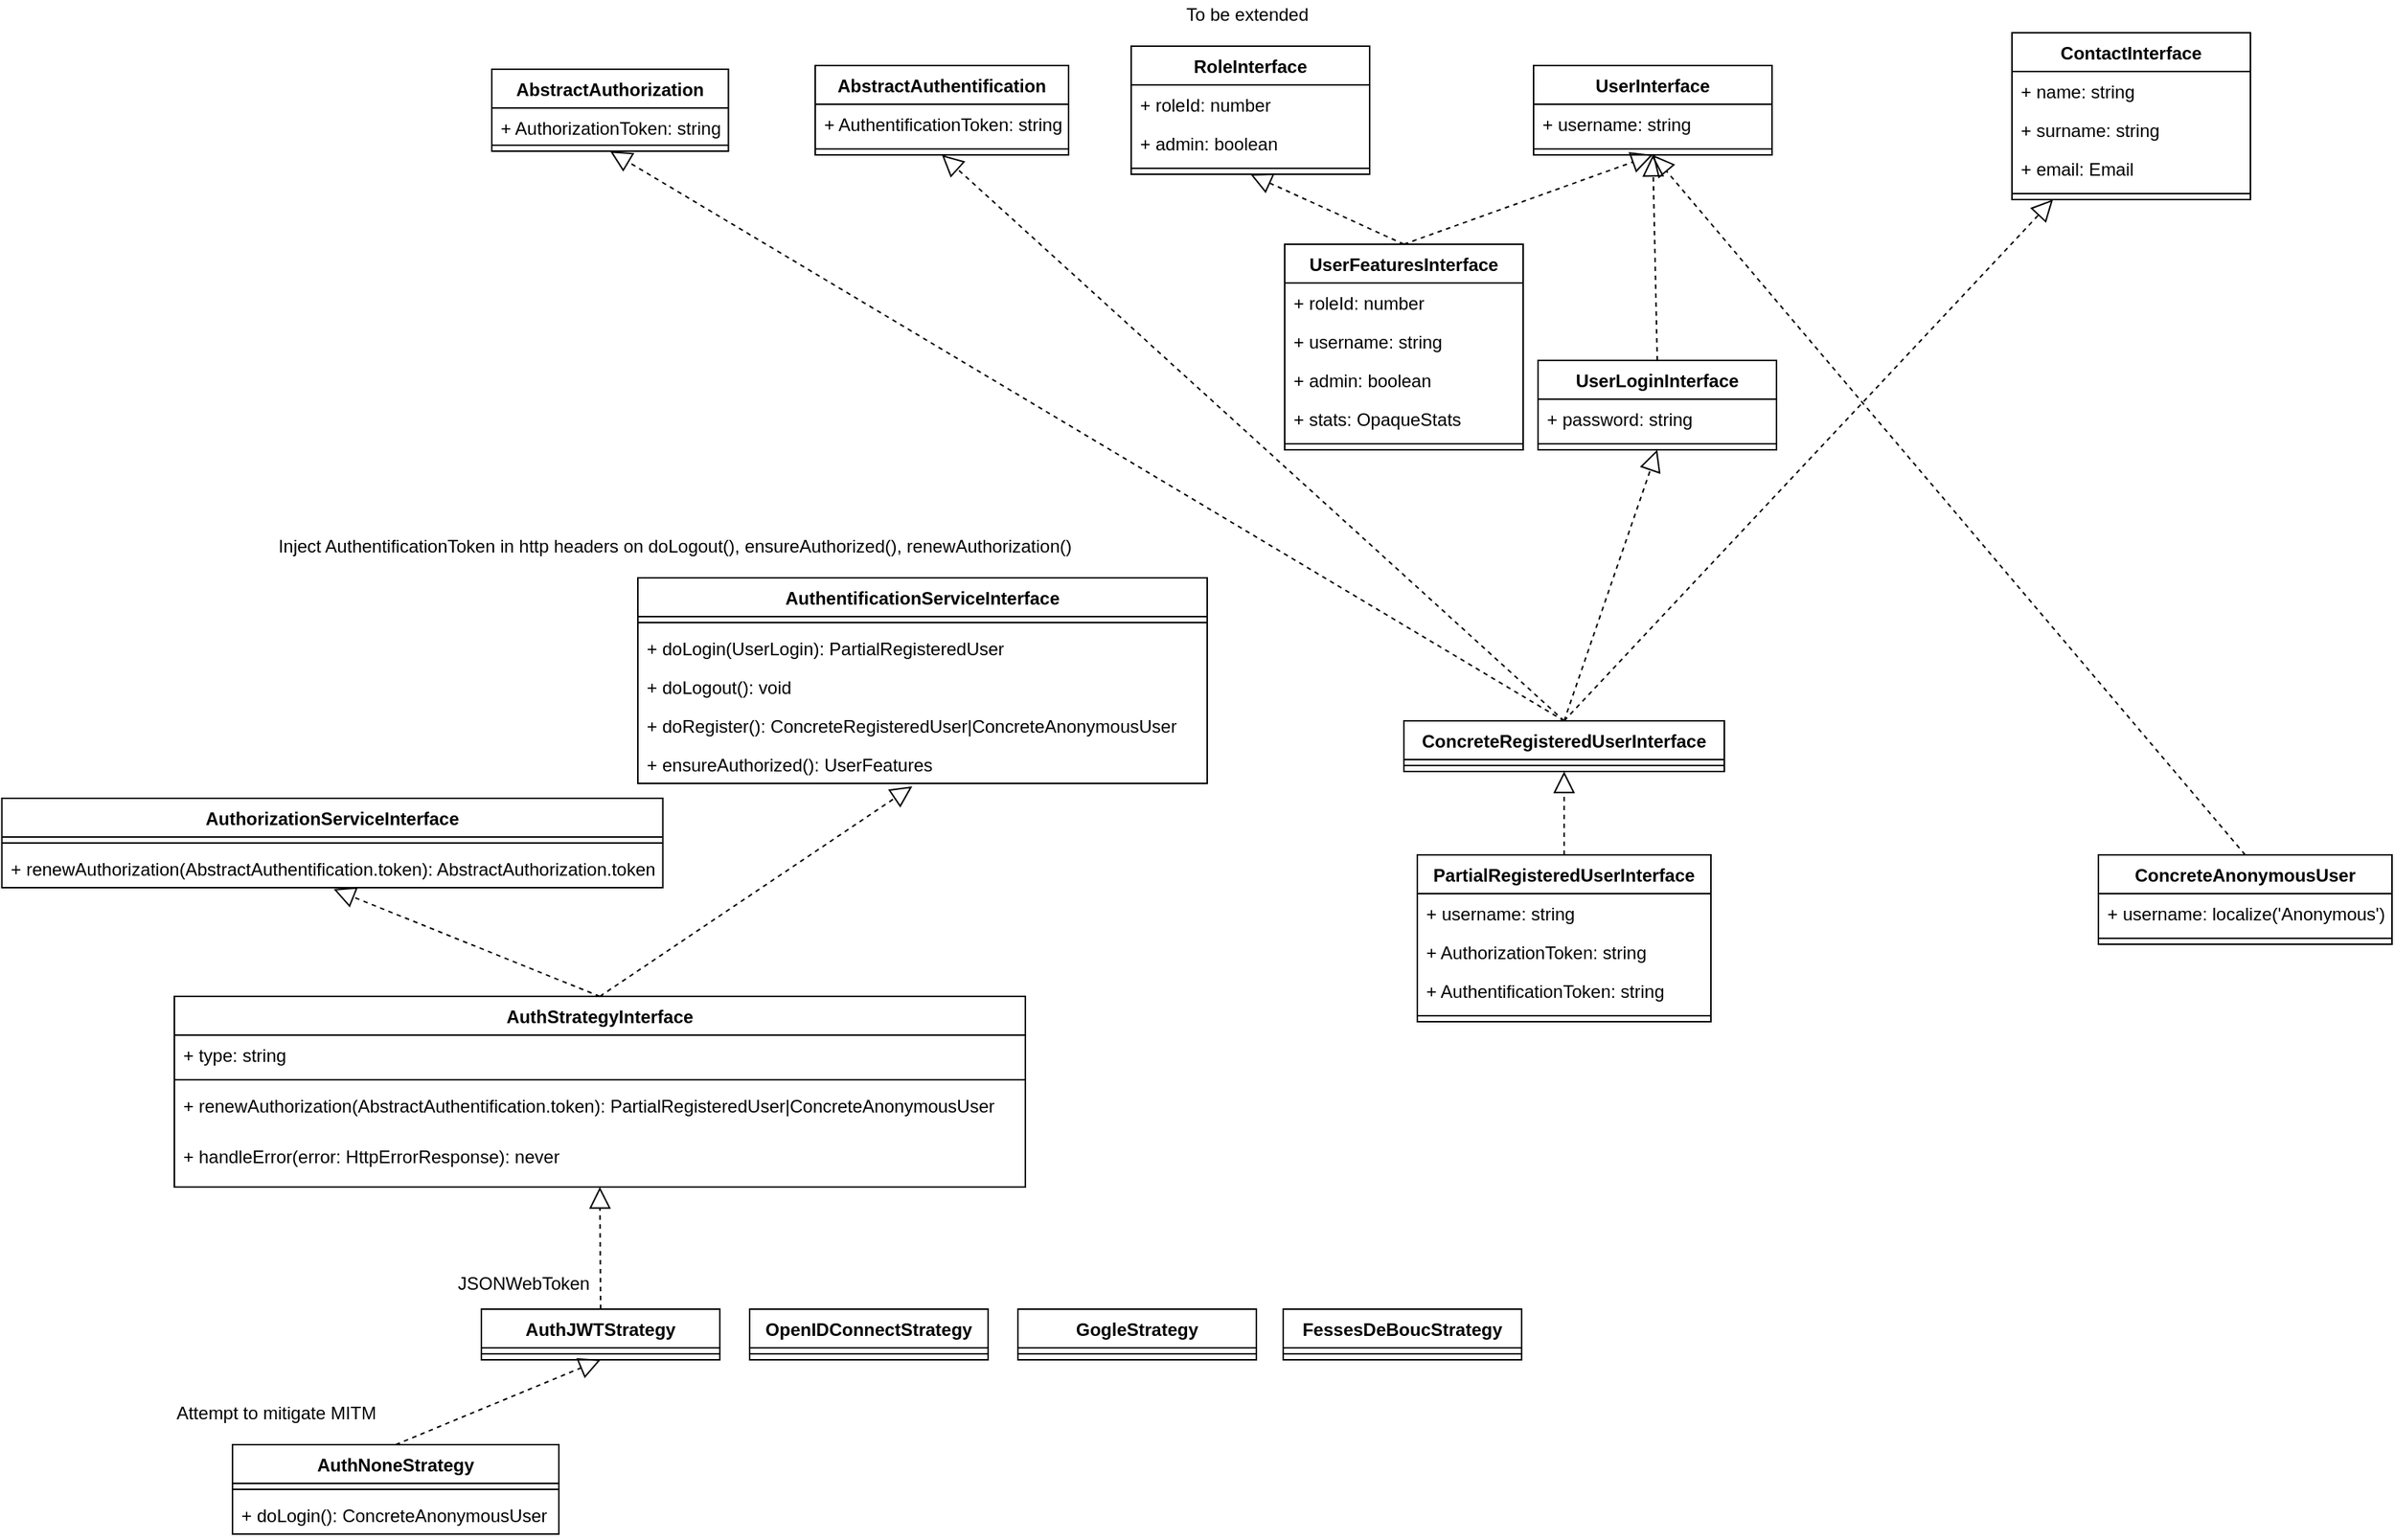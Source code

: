 <mxfile version="13.1.14" type="device"><diagram id="Dds0xGvb8P4fYF5Y5St7" name="Page-1"><mxGraphModel dx="2062" dy="1201" grid="0" gridSize="10" guides="1" tooltips="1" connect="1" arrows="1" fold="1" page="1" pageScale="1" pageWidth="827" pageHeight="1169" math="0" shadow="0"><root><mxCell id="0"/><mxCell id="1" parent="0"/><mxCell id="DJM7OQ9w1HZbb9GJVK5n-21" value="" style="endArrow=block;dashed=1;endFill=0;endSize=12;html=1;exitX=0.5;exitY=0;exitDx=0;exitDy=0;entryX=0.5;entryY=1;entryDx=0;entryDy=0;" edge="1" parent="1" source="DJM7OQ9w1HZbb9GJVK5n-10" target="DJM7OQ9w1HZbb9GJVK5n-62"><mxGeometry width="160" relative="1" as="geometry"><mxPoint x="564" y="846.5" as="sourcePoint"/><mxPoint x="350.04" y="721.488" as="targetPoint"/></mxGeometry></mxCell><mxCell id="DJM7OQ9w1HZbb9GJVK5n-35" value="" style="endArrow=block;dashed=1;endFill=0;endSize=12;html=1;exitX=0.5;exitY=0;exitDx=0;exitDy=0;entryX=0.502;entryY=1.038;entryDx=0;entryDy=0;entryPerimeter=0;" edge="1" parent="1" source="DJM7OQ9w1HZbb9GJVK5n-62" target="DJM7OQ9w1HZbb9GJVK5n-27"><mxGeometry width="160" relative="1" as="geometry"><mxPoint x="136.5" y="668.5" as="sourcePoint"/><mxPoint x="540" y="648.5" as="targetPoint"/></mxGeometry></mxCell><mxCell id="DJM7OQ9w1HZbb9GJVK5n-36" value="" style="endArrow=block;dashed=1;endFill=0;endSize=12;html=1;exitX=0.5;exitY=0;exitDx=0;exitDy=0;entryX=0.5;entryY=1;entryDx=0;entryDy=0;" edge="1" parent="1" source="DJM7OQ9w1HZbb9GJVK5n-15" target="DJM7OQ9w1HZbb9GJVK5n-10"><mxGeometry width="160" relative="1" as="geometry"><mxPoint x="227.0" y="849.5" as="sourcePoint"/><mxPoint x="137.966" y="623.488" as="targetPoint"/></mxGeometry></mxCell><mxCell id="DJM7OQ9w1HZbb9GJVK5n-56" value="" style="endArrow=block;dashed=1;endFill=0;endSize=12;html=1;exitX=0.5;exitY=0;exitDx=0;exitDy=0;entryX=0.5;entryY=1;entryDx=0;entryDy=0;" edge="1" parent="1" source="DJM7OQ9w1HZbb9GJVK5n-37" target="DJM7OQ9w1HZbb9GJVK5n-41"><mxGeometry width="160" relative="1" as="geometry"><mxPoint x="956" y="355" as="sourcePoint"/><mxPoint x="796" y="355" as="targetPoint"/></mxGeometry></mxCell><mxCell id="DJM7OQ9w1HZbb9GJVK5n-57" value="" style="endArrow=block;dashed=1;endFill=0;endSize=12;html=1;exitX=0.5;exitY=0;exitDx=0;exitDy=0;entryX=0.5;entryY=1;entryDx=0;entryDy=0;" edge="1" parent="1" source="DJM7OQ9w1HZbb9GJVK5n-37" target="DJM7OQ9w1HZbb9GJVK5n-51"><mxGeometry width="160" relative="1" as="geometry"><mxPoint x="866" y="309" as="sourcePoint"/><mxPoint x="811" y="157" as="targetPoint"/></mxGeometry></mxCell><mxCell id="DJM7OQ9w1HZbb9GJVK5n-68" value="" style="endArrow=block;dashed=1;endFill=0;endSize=12;html=1;exitX=0.5;exitY=0;exitDx=0;exitDy=0;entryX=0.5;entryY=1;entryDx=0;entryDy=0;" edge="1" parent="1" source="DJM7OQ9w1HZbb9GJVK5n-58" target="DJM7OQ9w1HZbb9GJVK5n-41"><mxGeometry width="160" relative="1" as="geometry"><mxPoint x="1018" y="586" as="sourcePoint"/><mxPoint x="989" y="191" as="targetPoint"/></mxGeometry></mxCell><mxCell id="DJM7OQ9w1HZbb9GJVK5n-70" value="" style="endArrow=block;dashed=1;endFill=0;endSize=12;html=1;exitX=0.5;exitY=0;exitDx=0;exitDy=0;entryX=0.5;entryY=1;entryDx=0;entryDy=0;" edge="1" parent="1" source="DJM7OQ9w1HZbb9GJVK5n-93" target="DJM7OQ9w1HZbb9GJVK5n-106"><mxGeometry width="160" relative="1" as="geometry"><mxPoint x="666.5" y="296" as="sourcePoint"/><mxPoint x="871" y="247" as="targetPoint"/></mxGeometry></mxCell><mxCell id="DJM7OQ9w1HZbb9GJVK5n-71" value="" style="endArrow=block;dashed=1;endFill=0;endSize=12;html=1;exitX=0.5;exitY=0;exitDx=0;exitDy=0;" edge="1" parent="1" source="DJM7OQ9w1HZbb9GJVK5n-93" target="DJM7OQ9w1HZbb9GJVK5n-45"><mxGeometry width="160" relative="1" as="geometry"><mxPoint x="666.5" y="296" as="sourcePoint"/><mxPoint x="984" y="307" as="targetPoint"/></mxGeometry></mxCell><mxCell id="DJM7OQ9w1HZbb9GJVK5n-88" value="" style="endArrow=block;dashed=1;endFill=0;endSize=12;html=1;entryX=0.482;entryY=1.077;entryDx=0;entryDy=0;exitX=0.5;exitY=0;exitDx=0;exitDy=0;entryPerimeter=0;" edge="1" parent="1" source="DJM7OQ9w1HZbb9GJVK5n-62" target="DJM7OQ9w1HZbb9GJVK5n-142"><mxGeometry width="160" relative="1" as="geometry"><mxPoint x="533" y="949.5" as="sourcePoint"/><mxPoint x="394.768" y="646.34" as="targetPoint"/></mxGeometry></mxCell><mxCell id="DJM7OQ9w1HZbb9GJVK5n-89" value="" style="endArrow=block;dashed=1;endFill=0;endSize=12;html=1;exitX=0.5;exitY=0;exitDx=0;exitDy=0;entryX=0.5;entryY=1;entryDx=0;entryDy=0;" edge="1" parent="1" source="DJM7OQ9w1HZbb9GJVK5n-93" target="DJM7OQ9w1HZbb9GJVK5n-77"><mxGeometry width="160" relative="1" as="geometry"><mxPoint x="666.5" y="296" as="sourcePoint"/><mxPoint x="356" y="150" as="targetPoint"/></mxGeometry></mxCell><mxCell id="DJM7OQ9w1HZbb9GJVK5n-90" value="" style="endArrow=block;dashed=1;endFill=0;endSize=12;html=1;exitX=0.5;exitY=0;exitDx=0;exitDy=0;entryX=0.5;entryY=1;entryDx=0;entryDy=0;" edge="1" parent="1" source="DJM7OQ9w1HZbb9GJVK5n-93" target="DJM7OQ9w1HZbb9GJVK5n-72"><mxGeometry width="160" relative="1" as="geometry"><mxPoint x="666.5" y="296" as="sourcePoint"/><mxPoint x="135" y="137" as="targetPoint"/></mxGeometry></mxCell><mxCell id="DJM7OQ9w1HZbb9GJVK5n-109" value="" style="endArrow=block;dashed=1;endFill=0;endSize=12;html=1;exitX=0.5;exitY=0;exitDx=0;exitDy=0;entryX=0.5;entryY=1;entryDx=0;entryDy=0;" edge="1" parent="1" source="DJM7OQ9w1HZbb9GJVK5n-106" target="DJM7OQ9w1HZbb9GJVK5n-41"><mxGeometry width="160" relative="1" as="geometry"><mxPoint x="875" y="230" as="sourcePoint"/><mxPoint x="1014" y="129" as="targetPoint"/></mxGeometry></mxCell><mxCell id="DJM7OQ9w1HZbb9GJVK5n-51" value="RoleInterface" style="swimlane;fontStyle=1;align=center;verticalAlign=top;childLayout=stackLayout;horizontal=1;startSize=26;horizontalStack=0;resizeParent=1;resizeParentMax=0;resizeLast=0;collapsible=1;marginBottom=0;" vertex="1" parent="1"><mxGeometry x="768" y="42" width="160" height="86" as="geometry"/></mxCell><mxCell id="DJM7OQ9w1HZbb9GJVK5n-52" value="+ roleId: number" style="text;strokeColor=none;fillColor=none;align=left;verticalAlign=top;spacingLeft=4;spacingRight=4;overflow=hidden;rotatable=0;points=[[0,0.5],[1,0.5]];portConstraint=eastwest;" vertex="1" parent="DJM7OQ9w1HZbb9GJVK5n-51"><mxGeometry y="26" width="160" height="26" as="geometry"/></mxCell><mxCell id="DJM7OQ9w1HZbb9GJVK5n-55" value="+ admin: boolean" style="text;strokeColor=none;fillColor=none;align=left;verticalAlign=top;spacingLeft=4;spacingRight=4;overflow=hidden;rotatable=0;points=[[0,0.5],[1,0.5]];portConstraint=eastwest;" vertex="1" parent="DJM7OQ9w1HZbb9GJVK5n-51"><mxGeometry y="52" width="160" height="26" as="geometry"/></mxCell><mxCell id="DJM7OQ9w1HZbb9GJVK5n-53" value="" style="line;strokeWidth=1;fillColor=none;align=left;verticalAlign=middle;spacingTop=-1;spacingLeft=3;spacingRight=3;rotatable=0;labelPosition=right;points=[];portConstraint=eastwest;" vertex="1" parent="DJM7OQ9w1HZbb9GJVK5n-51"><mxGeometry y="78" width="160" height="8" as="geometry"/></mxCell><mxCell id="DJM7OQ9w1HZbb9GJVK5n-106" value="UserLoginInterface" style="swimlane;fontStyle=1;align=center;verticalAlign=top;childLayout=stackLayout;horizontal=1;startSize=26;horizontalStack=0;resizeParent=1;resizeParentMax=0;resizeLast=0;collapsible=1;marginBottom=0;" vertex="1" parent="1"><mxGeometry x="1041" y="253" width="160" height="60" as="geometry"/></mxCell><mxCell id="DJM7OQ9w1HZbb9GJVK5n-107" value="+ password: string" style="text;strokeColor=none;fillColor=none;align=left;verticalAlign=top;spacingLeft=4;spacingRight=4;overflow=hidden;rotatable=0;points=[[0,0.5],[1,0.5]];portConstraint=eastwest;" vertex="1" parent="DJM7OQ9w1HZbb9GJVK5n-106"><mxGeometry y="26" width="160" height="26" as="geometry"/></mxCell><mxCell id="DJM7OQ9w1HZbb9GJVK5n-108" value="" style="line;strokeWidth=1;fillColor=none;align=left;verticalAlign=middle;spacingTop=-1;spacingLeft=3;spacingRight=3;rotatable=0;labelPosition=right;points=[];portConstraint=eastwest;" vertex="1" parent="DJM7OQ9w1HZbb9GJVK5n-106"><mxGeometry y="52" width="160" height="8" as="geometry"/></mxCell><mxCell id="DJM7OQ9w1HZbb9GJVK5n-133" value="" style="endArrow=block;dashed=1;endFill=0;endSize=12;html=1;exitX=0.5;exitY=0;exitDx=0;exitDy=0;entryX=0.5;entryY=1;entryDx=0;entryDy=0;" edge="1" parent="1" source="DJM7OQ9w1HZbb9GJVK5n-120" target="DJM7OQ9w1HZbb9GJVK5n-93"><mxGeometry width="160" relative="1" as="geometry"><mxPoint x="692" y="597" as="sourcePoint"/><mxPoint x="852" y="597" as="targetPoint"/></mxGeometry></mxCell><mxCell id="DJM7OQ9w1HZbb9GJVK5n-93" value="ConcreteRegisteredUserInterface" style="swimlane;fontStyle=1;align=center;verticalAlign=top;childLayout=stackLayout;horizontal=1;startSize=26;horizontalStack=0;resizeParent=1;resizeParentMax=0;resizeLast=0;collapsible=1;marginBottom=0;" vertex="1" parent="1"><mxGeometry x="951" y="495" width="215" height="34" as="geometry"/></mxCell><mxCell id="DJM7OQ9w1HZbb9GJVK5n-95" value="" style="line;strokeWidth=1;fillColor=none;align=left;verticalAlign=middle;spacingTop=-1;spacingLeft=3;spacingRight=3;rotatable=0;labelPosition=right;points=[];portConstraint=eastwest;" vertex="1" parent="DJM7OQ9w1HZbb9GJVK5n-93"><mxGeometry y="26" width="215" height="8" as="geometry"/></mxCell><mxCell id="DJM7OQ9w1HZbb9GJVK5n-77" value="AbstractAuthentification" style="swimlane;fontStyle=1;align=center;verticalAlign=top;childLayout=stackLayout;horizontal=1;startSize=26;horizontalStack=0;resizeParent=1;resizeParentMax=0;resizeLast=0;collapsible=1;marginBottom=0;" vertex="1" parent="1"><mxGeometry x="556" y="55" width="170" height="60" as="geometry"/></mxCell><mxCell id="DJM7OQ9w1HZbb9GJVK5n-78" value="+ AuthentificationToken: string" style="text;strokeColor=none;fillColor=none;align=left;verticalAlign=top;spacingLeft=4;spacingRight=4;overflow=hidden;rotatable=0;points=[[0,0.5],[1,0.5]];portConstraint=eastwest;" vertex="1" parent="DJM7OQ9w1HZbb9GJVK5n-77"><mxGeometry y="26" width="170" height="26" as="geometry"/></mxCell><mxCell id="DJM7OQ9w1HZbb9GJVK5n-79" value="" style="line;strokeWidth=1;fillColor=none;align=left;verticalAlign=middle;spacingTop=-1;spacingLeft=3;spacingRight=3;rotatable=0;labelPosition=right;points=[];portConstraint=eastwest;" vertex="1" parent="DJM7OQ9w1HZbb9GJVK5n-77"><mxGeometry y="52" width="170" height="8" as="geometry"/></mxCell><mxCell id="DJM7OQ9w1HZbb9GJVK5n-72" value="AbstractAuthorization" style="swimlane;fontStyle=1;align=center;verticalAlign=top;childLayout=stackLayout;horizontal=1;startSize=26;horizontalStack=0;resizeParent=1;resizeParentMax=0;resizeLast=0;collapsible=1;marginBottom=0;" vertex="1" parent="1"><mxGeometry x="339" y="57.5" width="158.75" height="55" as="geometry"/></mxCell><mxCell id="DJM7OQ9w1HZbb9GJVK5n-73" value="+ AuthorizationToken: string" style="text;strokeColor=none;fillColor=none;align=left;verticalAlign=top;spacingLeft=4;spacingRight=4;overflow=hidden;rotatable=0;points=[[0,0.5],[1,0.5]];portConstraint=eastwest;" vertex="1" parent="DJM7OQ9w1HZbb9GJVK5n-72"><mxGeometry y="26" width="158.75" height="21" as="geometry"/></mxCell><mxCell id="DJM7OQ9w1HZbb9GJVK5n-74" value="" style="line;strokeWidth=1;fillColor=none;align=left;verticalAlign=middle;spacingTop=-1;spacingLeft=3;spacingRight=3;rotatable=0;labelPosition=right;points=[];portConstraint=eastwest;" vertex="1" parent="DJM7OQ9w1HZbb9GJVK5n-72"><mxGeometry y="47" width="158.75" height="8" as="geometry"/></mxCell><mxCell id="DJM7OQ9w1HZbb9GJVK5n-37" value="UserFeaturesInterface" style="swimlane;fontStyle=1;align=center;verticalAlign=top;childLayout=stackLayout;horizontal=1;startSize=26;horizontalStack=0;resizeParent=1;resizeParentMax=0;resizeLast=0;collapsible=1;marginBottom=0;" vertex="1" parent="1"><mxGeometry x="871" y="175" width="160" height="138" as="geometry"/></mxCell><mxCell id="DJM7OQ9w1HZbb9GJVK5n-123" value="+ roleId: number" style="text;strokeColor=none;fillColor=none;align=left;verticalAlign=top;spacingLeft=4;spacingRight=4;overflow=hidden;rotatable=0;points=[[0,0.5],[1,0.5]];portConstraint=eastwest;" vertex="1" parent="DJM7OQ9w1HZbb9GJVK5n-37"><mxGeometry y="26" width="160" height="26" as="geometry"/></mxCell><mxCell id="DJM7OQ9w1HZbb9GJVK5n-125" value="+ username: string" style="text;strokeColor=none;fillColor=none;align=left;verticalAlign=top;spacingLeft=4;spacingRight=4;overflow=hidden;rotatable=0;points=[[0,0.5],[1,0.5]];portConstraint=eastwest;" vertex="1" parent="DJM7OQ9w1HZbb9GJVK5n-37"><mxGeometry y="52" width="160" height="26" as="geometry"/></mxCell><mxCell id="DJM7OQ9w1HZbb9GJVK5n-124" value="+ admin: boolean" style="text;strokeColor=none;fillColor=none;align=left;verticalAlign=top;spacingLeft=4;spacingRight=4;overflow=hidden;rotatable=0;points=[[0,0.5],[1,0.5]];portConstraint=eastwest;" vertex="1" parent="DJM7OQ9w1HZbb9GJVK5n-37"><mxGeometry y="78" width="160" height="26" as="geometry"/></mxCell><mxCell id="DJM7OQ9w1HZbb9GJVK5n-110" value="+ stats: OpaqueStats" style="text;strokeColor=none;fillColor=none;align=left;verticalAlign=top;spacingLeft=4;spacingRight=4;overflow=hidden;rotatable=0;points=[[0,0.5],[1,0.5]];portConstraint=eastwest;" vertex="1" parent="DJM7OQ9w1HZbb9GJVK5n-37"><mxGeometry y="104" width="160" height="26" as="geometry"/></mxCell><mxCell id="DJM7OQ9w1HZbb9GJVK5n-39" value="" style="line;strokeWidth=1;fillColor=none;align=left;verticalAlign=middle;spacingTop=-1;spacingLeft=3;spacingRight=3;rotatable=0;labelPosition=right;points=[];portConstraint=eastwest;" vertex="1" parent="DJM7OQ9w1HZbb9GJVK5n-37"><mxGeometry y="130" width="160" height="8" as="geometry"/></mxCell><mxCell id="DJM7OQ9w1HZbb9GJVK5n-24" value="AuthorizationServiceInterface" style="swimlane;fontStyle=1;align=center;verticalAlign=top;childLayout=stackLayout;horizontal=1;startSize=26;horizontalStack=0;resizeParent=1;resizeParentMax=0;resizeLast=0;collapsible=1;marginBottom=0;" vertex="1" parent="1"><mxGeometry x="10.25" y="547" width="443.5" height="60" as="geometry"/></mxCell><mxCell id="DJM7OQ9w1HZbb9GJVK5n-26" value="" style="line;strokeWidth=1;fillColor=none;align=left;verticalAlign=middle;spacingTop=-1;spacingLeft=3;spacingRight=3;rotatable=0;labelPosition=right;points=[];portConstraint=eastwest;" vertex="1" parent="DJM7OQ9w1HZbb9GJVK5n-24"><mxGeometry y="26" width="443.5" height="8" as="geometry"/></mxCell><mxCell id="DJM7OQ9w1HZbb9GJVK5n-27" value="+ renewAuthorization(AbstractAuthentification.token): AbstractAuthorization.token" style="text;strokeColor=none;fillColor=none;align=left;verticalAlign=top;spacingLeft=4;spacingRight=4;overflow=hidden;rotatable=0;points=[[0,0.5],[1,0.5]];portConstraint=eastwest;" vertex="1" parent="DJM7OQ9w1HZbb9GJVK5n-24"><mxGeometry y="34" width="443.5" height="26" as="geometry"/></mxCell><mxCell id="DJM7OQ9w1HZbb9GJVK5n-134" value="To be extended" style="text;html=1;strokeColor=none;fillColor=none;align=center;verticalAlign=middle;whiteSpace=wrap;rounded=0;" vertex="1" parent="1"><mxGeometry x="801" y="11" width="90" height="20" as="geometry"/></mxCell><mxCell id="DJM7OQ9w1HZbb9GJVK5n-58" value="ConcreteAnonymousUser" style="swimlane;fontStyle=1;align=center;verticalAlign=top;childLayout=stackLayout;horizontal=1;startSize=26;horizontalStack=0;resizeParent=1;resizeParentMax=0;resizeLast=0;collapsible=1;marginBottom=0;" vertex="1" parent="1"><mxGeometry x="1417" y="585" width="197" height="60" as="geometry"/></mxCell><mxCell id="DJM7OQ9w1HZbb9GJVK5n-59" value="+ username: localize('Anonymous')" style="text;strokeColor=none;fillColor=none;align=left;verticalAlign=top;spacingLeft=4;spacingRight=4;overflow=hidden;rotatable=0;points=[[0,0.5],[1,0.5]];portConstraint=eastwest;" vertex="1" parent="DJM7OQ9w1HZbb9GJVK5n-58"><mxGeometry y="26" width="197" height="26" as="geometry"/></mxCell><mxCell id="DJM7OQ9w1HZbb9GJVK5n-60" value="" style="line;strokeWidth=1;fillColor=none;align=left;verticalAlign=middle;spacingTop=-1;spacingLeft=3;spacingRight=3;rotatable=0;labelPosition=right;points=[];portConstraint=eastwest;" vertex="1" parent="DJM7OQ9w1HZbb9GJVK5n-58"><mxGeometry y="52" width="197" height="8" as="geometry"/></mxCell><mxCell id="DJM7OQ9w1HZbb9GJVK5n-120" value="PartialRegisteredUserInterface" style="swimlane;fontStyle=1;align=center;verticalAlign=top;childLayout=stackLayout;horizontal=1;startSize=26;horizontalStack=0;resizeParent=1;resizeParentMax=0;resizeLast=0;collapsible=1;marginBottom=0;" vertex="1" parent="1"><mxGeometry x="960" y="585" width="197" height="112" as="geometry"/></mxCell><mxCell id="DJM7OQ9w1HZbb9GJVK5n-122" value="+ username: string" style="text;strokeColor=none;fillColor=none;align=left;verticalAlign=top;spacingLeft=4;spacingRight=4;overflow=hidden;rotatable=0;points=[[0,0.5],[1,0.5]];portConstraint=eastwest;" vertex="1" parent="DJM7OQ9w1HZbb9GJVK5n-120"><mxGeometry y="26" width="197" height="26" as="geometry"/></mxCell><mxCell id="DJM7OQ9w1HZbb9GJVK5n-131" value="+ AuthorizationToken: string" style="text;strokeColor=none;fillColor=none;align=left;verticalAlign=top;spacingLeft=4;spacingRight=4;overflow=hidden;rotatable=0;points=[[0,0.5],[1,0.5]];portConstraint=eastwest;" vertex="1" parent="DJM7OQ9w1HZbb9GJVK5n-120"><mxGeometry y="52" width="197" height="26" as="geometry"/></mxCell><mxCell id="DJM7OQ9w1HZbb9GJVK5n-126" value="+ AuthentificationToken: string" style="text;strokeColor=none;fillColor=none;align=left;verticalAlign=top;spacingLeft=4;spacingRight=4;overflow=hidden;rotatable=0;points=[[0,0.5],[1,0.5]];portConstraint=eastwest;" vertex="1" parent="DJM7OQ9w1HZbb9GJVK5n-120"><mxGeometry y="78" width="197" height="26" as="geometry"/></mxCell><mxCell id="DJM7OQ9w1HZbb9GJVK5n-121" value="" style="line;strokeWidth=1;fillColor=none;align=left;verticalAlign=middle;spacingTop=-1;spacingLeft=3;spacingRight=3;rotatable=0;labelPosition=right;points=[];portConstraint=eastwest;" vertex="1" parent="DJM7OQ9w1HZbb9GJVK5n-120"><mxGeometry y="104" width="197" height="8" as="geometry"/></mxCell><mxCell id="DJM7OQ9w1HZbb9GJVK5n-111" value="OpenIDConnectStrategy" style="swimlane;fontStyle=1;align=center;verticalAlign=top;childLayout=stackLayout;horizontal=1;startSize=26;horizontalStack=0;resizeParent=1;resizeParentMax=0;resizeLast=0;collapsible=1;marginBottom=0;" vertex="1" parent="1"><mxGeometry x="512" y="890" width="160" height="34" as="geometry"/></mxCell><mxCell id="DJM7OQ9w1HZbb9GJVK5n-112" value="" style="line;strokeWidth=1;fillColor=none;align=left;verticalAlign=middle;spacingTop=-1;spacingLeft=3;spacingRight=3;rotatable=0;labelPosition=right;points=[];portConstraint=eastwest;" vertex="1" parent="DJM7OQ9w1HZbb9GJVK5n-111"><mxGeometry y="26" width="160" height="8" as="geometry"/></mxCell><mxCell id="DJM7OQ9w1HZbb9GJVK5n-113" value="GogleStrategy" style="swimlane;fontStyle=1;align=center;verticalAlign=top;childLayout=stackLayout;horizontal=1;startSize=26;horizontalStack=0;resizeParent=1;resizeParentMax=0;resizeLast=0;collapsible=1;marginBottom=0;" vertex="1" parent="1"><mxGeometry x="692" y="890" width="160" height="34" as="geometry"/></mxCell><mxCell id="DJM7OQ9w1HZbb9GJVK5n-114" value="" style="line;strokeWidth=1;fillColor=none;align=left;verticalAlign=middle;spacingTop=-1;spacingLeft=3;spacingRight=3;rotatable=0;labelPosition=right;points=[];portConstraint=eastwest;" vertex="1" parent="DJM7OQ9w1HZbb9GJVK5n-113"><mxGeometry y="26" width="160" height="8" as="geometry"/></mxCell><mxCell id="DJM7OQ9w1HZbb9GJVK5n-115" value="FessesDeBoucStrategy" style="swimlane;fontStyle=1;align=center;verticalAlign=top;childLayout=stackLayout;horizontal=1;startSize=26;horizontalStack=0;resizeParent=1;resizeParentMax=0;resizeLast=0;collapsible=1;marginBottom=0;" vertex="1" parent="1"><mxGeometry x="870" y="890" width="160" height="34" as="geometry"/></mxCell><mxCell id="DJM7OQ9w1HZbb9GJVK5n-116" value="" style="line;strokeWidth=1;fillColor=none;align=left;verticalAlign=middle;spacingTop=-1;spacingLeft=3;spacingRight=3;rotatable=0;labelPosition=right;points=[];portConstraint=eastwest;" vertex="1" parent="DJM7OQ9w1HZbb9GJVK5n-115"><mxGeometry y="26" width="160" height="8" as="geometry"/></mxCell><mxCell id="DJM7OQ9w1HZbb9GJVK5n-10" value="AuthJWTStrategy" style="swimlane;fontStyle=1;align=center;verticalAlign=top;childLayout=stackLayout;horizontal=1;startSize=26;horizontalStack=0;resizeParent=1;resizeParentMax=0;resizeLast=0;collapsible=1;marginBottom=0;" vertex="1" parent="1"><mxGeometry x="332" y="890" width="160" height="34" as="geometry"/></mxCell><mxCell id="DJM7OQ9w1HZbb9GJVK5n-11" value="" style="line;strokeWidth=1;fillColor=none;align=left;verticalAlign=middle;spacingTop=-1;spacingLeft=3;spacingRight=3;rotatable=0;labelPosition=right;points=[];portConstraint=eastwest;" vertex="1" parent="DJM7OQ9w1HZbb9GJVK5n-10"><mxGeometry y="26" width="160" height="8" as="geometry"/></mxCell><mxCell id="DJM7OQ9w1HZbb9GJVK5n-15" value="AuthNoneStrategy" style="swimlane;fontStyle=1;align=center;verticalAlign=top;childLayout=stackLayout;horizontal=1;startSize=26;horizontalStack=0;resizeParent=1;resizeParentMax=0;resizeLast=0;collapsible=1;marginBottom=0;" vertex="1" parent="1"><mxGeometry x="165" y="981" width="219" height="60" as="geometry"/></mxCell><mxCell id="DJM7OQ9w1HZbb9GJVK5n-16" value="" style="line;strokeWidth=1;fillColor=none;align=left;verticalAlign=middle;spacingTop=-1;spacingLeft=3;spacingRight=3;rotatable=0;labelPosition=right;points=[];portConstraint=eastwest;" vertex="1" parent="DJM7OQ9w1HZbb9GJVK5n-15"><mxGeometry y="26" width="219" height="8" as="geometry"/></mxCell><mxCell id="DJM7OQ9w1HZbb9GJVK5n-135" value="+ doLogin(): ConcreteAnonymousUser" style="text;strokeColor=none;fillColor=none;align=left;verticalAlign=top;spacingLeft=4;spacingRight=4;overflow=hidden;rotatable=0;points=[[0,0.5],[1,0.5]];portConstraint=eastwest;" vertex="1" parent="DJM7OQ9w1HZbb9GJVK5n-15"><mxGeometry y="34" width="219" height="26" as="geometry"/></mxCell><mxCell id="DJM7OQ9w1HZbb9GJVK5n-140" value="JSONWebToken" style="text;html=1;strokeColor=none;fillColor=none;align=center;verticalAlign=middle;whiteSpace=wrap;rounded=0;" vertex="1" parent="1"><mxGeometry x="314" y="863" width="93" height="20" as="geometry"/></mxCell><mxCell id="DJM7OQ9w1HZbb9GJVK5n-141" value="Attempt to mitigate MITM" style="text;html=1;strokeColor=none;fillColor=none;align=center;verticalAlign=middle;whiteSpace=wrap;rounded=0;" vertex="1" parent="1"><mxGeometry x="119" y="950" width="151" height="20" as="geometry"/></mxCell><mxCell id="DJM7OQ9w1HZbb9GJVK5n-41" value="UserInterface" style="swimlane;fontStyle=1;align=center;verticalAlign=top;childLayout=stackLayout;horizontal=1;startSize=26;horizontalStack=0;resizeParent=1;resizeParentMax=0;resizeLast=0;collapsible=1;marginBottom=0;" vertex="1" parent="1"><mxGeometry x="1038" y="55" width="160" height="60" as="geometry"/></mxCell><mxCell id="DJM7OQ9w1HZbb9GJVK5n-42" value="+ username: string" style="text;strokeColor=none;fillColor=none;align=left;verticalAlign=top;spacingLeft=4;spacingRight=4;overflow=hidden;rotatable=0;points=[[0,0.5],[1,0.5]];portConstraint=eastwest;" vertex="1" parent="DJM7OQ9w1HZbb9GJVK5n-41"><mxGeometry y="26" width="160" height="26" as="geometry"/></mxCell><mxCell id="DJM7OQ9w1HZbb9GJVK5n-43" value="" style="line;strokeWidth=1;fillColor=none;align=left;verticalAlign=middle;spacingTop=-1;spacingLeft=3;spacingRight=3;rotatable=0;labelPosition=right;points=[];portConstraint=eastwest;" vertex="1" parent="DJM7OQ9w1HZbb9GJVK5n-41"><mxGeometry y="52" width="160" height="8" as="geometry"/></mxCell><mxCell id="DJM7OQ9w1HZbb9GJVK5n-45" value="ContactInterface" style="swimlane;fontStyle=1;align=center;verticalAlign=top;childLayout=stackLayout;horizontal=1;startSize=26;horizontalStack=0;resizeParent=1;resizeParentMax=0;resizeLast=0;collapsible=1;marginBottom=0;" vertex="1" parent="1"><mxGeometry x="1359" y="33" width="160" height="112" as="geometry"/></mxCell><mxCell id="DJM7OQ9w1HZbb9GJVK5n-46" value="+ name: string" style="text;strokeColor=none;fillColor=none;align=left;verticalAlign=top;spacingLeft=4;spacingRight=4;overflow=hidden;rotatable=0;points=[[0,0.5],[1,0.5]];portConstraint=eastwest;" vertex="1" parent="DJM7OQ9w1HZbb9GJVK5n-45"><mxGeometry y="26" width="160" height="26" as="geometry"/></mxCell><mxCell id="DJM7OQ9w1HZbb9GJVK5n-49" value="+ surname: string" style="text;strokeColor=none;fillColor=none;align=left;verticalAlign=top;spacingLeft=4;spacingRight=4;overflow=hidden;rotatable=0;points=[[0,0.5],[1,0.5]];portConstraint=eastwest;" vertex="1" parent="DJM7OQ9w1HZbb9GJVK5n-45"><mxGeometry y="52" width="160" height="26" as="geometry"/></mxCell><mxCell id="DJM7OQ9w1HZbb9GJVK5n-50" value="+ email: Email" style="text;strokeColor=none;fillColor=none;align=left;verticalAlign=top;spacingLeft=4;spacingRight=4;overflow=hidden;rotatable=0;points=[[0,0.5],[1,0.5]];portConstraint=eastwest;" vertex="1" parent="DJM7OQ9w1HZbb9GJVK5n-45"><mxGeometry y="78" width="160" height="26" as="geometry"/></mxCell><mxCell id="DJM7OQ9w1HZbb9GJVK5n-47" value="" style="line;strokeWidth=1;fillColor=none;align=left;verticalAlign=middle;spacingTop=-1;spacingLeft=3;spacingRight=3;rotatable=0;labelPosition=right;points=[];portConstraint=eastwest;" vertex="1" parent="DJM7OQ9w1HZbb9GJVK5n-45"><mxGeometry y="104" width="160" height="8" as="geometry"/></mxCell><mxCell id="DJM7OQ9w1HZbb9GJVK5n-143" value="Inject AuthentificationToken in http headers on doLogout(), ensureAuthorized(), renewAuthorization()" style="text;html=1;strokeColor=none;fillColor=none;align=center;verticalAlign=middle;whiteSpace=wrap;rounded=0;" vertex="1" parent="1"><mxGeometry x="138" y="352" width="648" height="51" as="geometry"/></mxCell><mxCell id="DJM7OQ9w1HZbb9GJVK5n-62" value="AuthStrategyInterface" style="swimlane;fontStyle=1;align=center;verticalAlign=top;childLayout=stackLayout;horizontal=1;startSize=26;horizontalStack=0;resizeParent=1;resizeParentMax=0;resizeLast=0;collapsible=1;marginBottom=0;" vertex="1" parent="1"><mxGeometry x="126" y="680" width="571" height="128" as="geometry"/></mxCell><mxCell id="DJM7OQ9w1HZbb9GJVK5n-84" value="+ type: string" style="text;strokeColor=none;fillColor=none;align=left;verticalAlign=top;spacingLeft=4;spacingRight=4;overflow=hidden;rotatable=0;points=[[0,0.5],[1,0.5]];portConstraint=eastwest;" vertex="1" parent="DJM7OQ9w1HZbb9GJVK5n-62"><mxGeometry y="26" width="571" height="26" as="geometry"/></mxCell><mxCell id="DJM7OQ9w1HZbb9GJVK5n-64" value="" style="line;strokeWidth=1;fillColor=none;align=left;verticalAlign=middle;spacingTop=-1;spacingLeft=3;spacingRight=3;rotatable=0;labelPosition=right;points=[];portConstraint=eastwest;" vertex="1" parent="DJM7OQ9w1HZbb9GJVK5n-62"><mxGeometry y="52" width="571" height="8" as="geometry"/></mxCell><mxCell id="DJM7OQ9w1HZbb9GJVK5n-117" value="+ renewAuthorization(AbstractAuthentification.token): PartialRegisteredUser|ConcreteAnonymousUser" style="text;strokeColor=none;fillColor=none;align=left;verticalAlign=top;spacingLeft=4;spacingRight=4;overflow=hidden;rotatable=0;points=[[0,0.5],[1,0.5]];portConstraint=eastwest;" vertex="1" parent="DJM7OQ9w1HZbb9GJVK5n-62"><mxGeometry y="60" width="571" height="34" as="geometry"/></mxCell><mxCell id="DJM7OQ9w1HZbb9GJVK5n-149" value="+ handleError(error: HttpErrorResponse): never" style="text;strokeColor=none;fillColor=none;align=left;verticalAlign=top;spacingLeft=4;spacingRight=4;overflow=hidden;rotatable=0;points=[[0,0.5],[1,0.5]];portConstraint=eastwest;" vertex="1" parent="DJM7OQ9w1HZbb9GJVK5n-62"><mxGeometry y="94" width="571" height="34" as="geometry"/></mxCell><mxCell id="DJM7OQ9w1HZbb9GJVK5n-4" value="AuthentificationServiceInterface" style="swimlane;fontStyle=1;align=center;verticalAlign=top;childLayout=stackLayout;horizontal=1;startSize=26;horizontalStack=0;resizeParent=1;resizeParentMax=0;resizeLast=0;collapsible=1;marginBottom=0;" vertex="1" parent="1"><mxGeometry x="437" y="399" width="382" height="138" as="geometry"/></mxCell><mxCell id="DJM7OQ9w1HZbb9GJVK5n-6" value="" style="line;strokeWidth=1;fillColor=none;align=left;verticalAlign=middle;spacingTop=-1;spacingLeft=3;spacingRight=3;rotatable=0;labelPosition=right;points=[];portConstraint=eastwest;" vertex="1" parent="DJM7OQ9w1HZbb9GJVK5n-4"><mxGeometry y="26" width="382" height="8" as="geometry"/></mxCell><mxCell id="DJM7OQ9w1HZbb9GJVK5n-7" value="+ doLogin(UserLogin): PartialRegisteredUser" style="text;strokeColor=none;fillColor=none;align=left;verticalAlign=top;spacingLeft=4;spacingRight=4;overflow=hidden;rotatable=0;points=[[0,0.5],[1,0.5]];portConstraint=eastwest;" vertex="1" parent="DJM7OQ9w1HZbb9GJVK5n-4"><mxGeometry y="34" width="382" height="26" as="geometry"/></mxCell><mxCell id="DJM7OQ9w1HZbb9GJVK5n-8" value="+ doLogout(): void" style="text;strokeColor=none;fillColor=none;align=left;verticalAlign=top;spacingLeft=4;spacingRight=4;overflow=hidden;rotatable=0;points=[[0,0.5],[1,0.5]];portConstraint=eastwest;" vertex="1" parent="DJM7OQ9w1HZbb9GJVK5n-4"><mxGeometry y="60" width="382" height="26" as="geometry"/></mxCell><mxCell id="DJM7OQ9w1HZbb9GJVK5n-9" value="+ doRegister(): ConcreteRegisteredUser|ConcreteAnonymousUser" style="text;strokeColor=none;fillColor=none;align=left;verticalAlign=top;spacingLeft=4;spacingRight=4;overflow=hidden;rotatable=0;points=[[0,0.5],[1,0.5]];portConstraint=eastwest;" vertex="1" parent="DJM7OQ9w1HZbb9GJVK5n-4"><mxGeometry y="86" width="382" height="26" as="geometry"/></mxCell><mxCell id="DJM7OQ9w1HZbb9GJVK5n-142" value="+ ensureAuthorized(): UserFeatures" style="text;strokeColor=none;fillColor=none;align=left;verticalAlign=top;spacingLeft=4;spacingRight=4;overflow=hidden;rotatable=0;points=[[0,0.5],[1,0.5]];portConstraint=eastwest;" vertex="1" parent="DJM7OQ9w1HZbb9GJVK5n-4"><mxGeometry y="112" width="382" height="26" as="geometry"/></mxCell></root></mxGraphModel></diagram></mxfile>